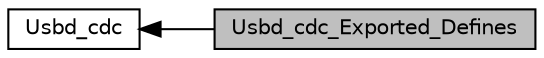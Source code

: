 digraph "Usbd_cdc_Exported_Defines"
{
  edge [fontname="Helvetica",fontsize="10",labelfontname="Helvetica",labelfontsize="10"];
  node [fontname="Helvetica",fontsize="10",shape=record];
  rankdir=LR;
  Node0 [label="Usbd_cdc_Exported_Defines",height=0.2,width=0.4,color="black", fillcolor="grey75", style="filled", fontcolor="black"];
  Node1 [label="Usbd_cdc",height=0.2,width=0.4,color="black", fillcolor="white", style="filled",URL="$group__usbd__cdc.html",tooltip="This file is the Header file for usbd_cdc.c. "];
  Node1->Node0 [shape=plaintext, dir="back", style="solid"];
}
